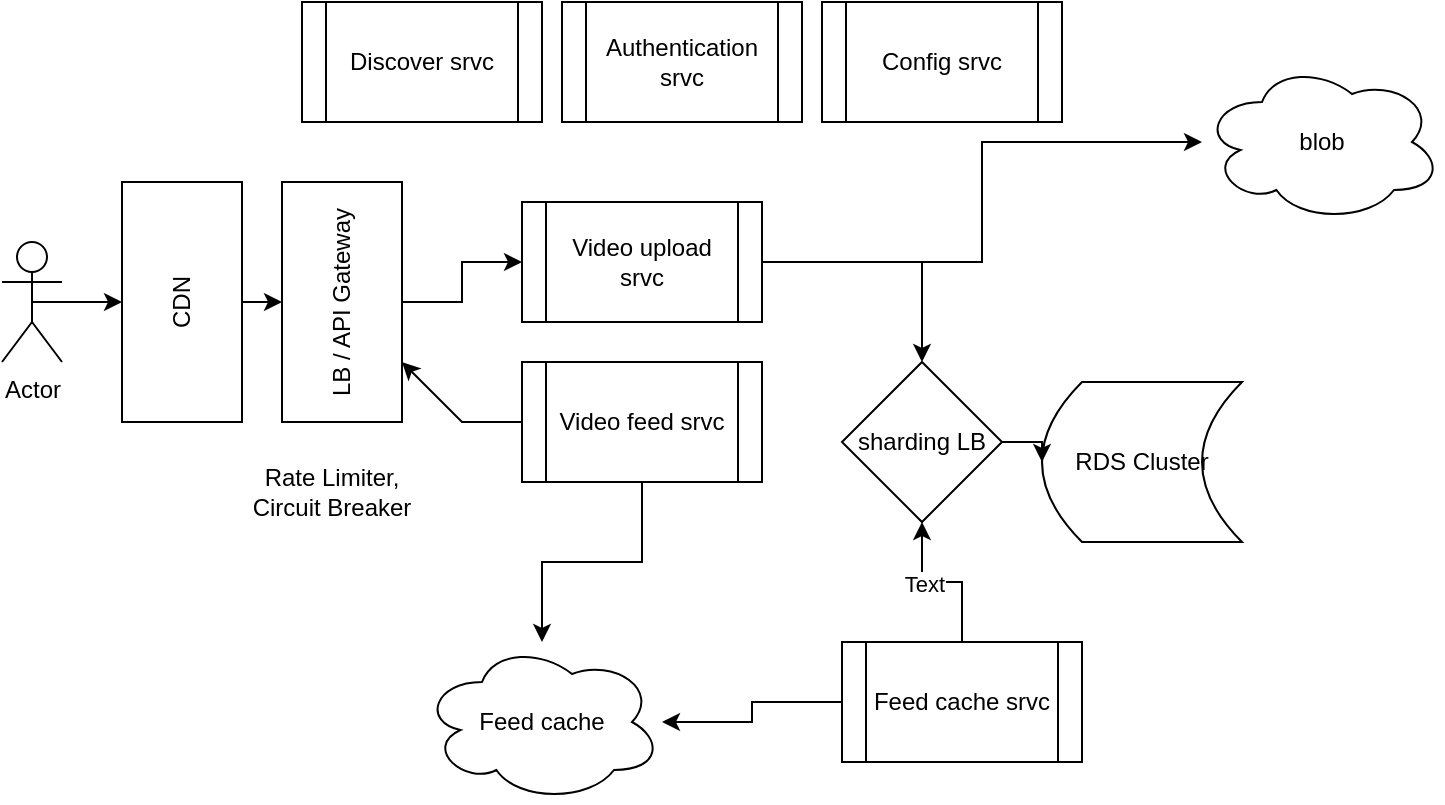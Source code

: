 <mxfile version="15.4.1" type="github">
  <diagram id="Fa5mXATX3_22J3xhCvRf" name="Page-1">
    <mxGraphModel dx="946" dy="646" grid="1" gridSize="10" guides="1" tooltips="1" connect="1" arrows="1" fold="1" page="1" pageScale="1" pageWidth="850" pageHeight="1100" math="0" shadow="0">
      <root>
        <mxCell id="0" />
        <mxCell id="1" parent="0" />
        <mxCell id="PuwEulNzS3LSbtrvml2o-24" value="" style="edgeStyle=orthogonalEdgeStyle;rounded=0;orthogonalLoop=1;jettySize=auto;html=1;" edge="1" parent="1" source="PuwEulNzS3LSbtrvml2o-2" target="PuwEulNzS3LSbtrvml2o-9">
          <mxGeometry relative="1" as="geometry" />
        </mxCell>
        <mxCell id="PuwEulNzS3LSbtrvml2o-2" value="LB / API Gateway" style="rounded=0;whiteSpace=wrap;html=1;rotation=-90;" vertex="1" parent="1">
          <mxGeometry x="160" y="180" width="120" height="60" as="geometry" />
        </mxCell>
        <mxCell id="PuwEulNzS3LSbtrvml2o-6" style="edgeStyle=orthogonalEdgeStyle;rounded=0;orthogonalLoop=1;jettySize=auto;html=1;exitX=0.5;exitY=0.5;exitDx=0;exitDy=0;exitPerimeter=0;entryX=0.5;entryY=0;entryDx=0;entryDy=0;" edge="1" parent="1" source="PuwEulNzS3LSbtrvml2o-3" target="PuwEulNzS3LSbtrvml2o-11">
          <mxGeometry relative="1" as="geometry" />
        </mxCell>
        <mxCell id="PuwEulNzS3LSbtrvml2o-3" value="Actor" style="shape=umlActor;verticalLabelPosition=bottom;verticalAlign=top;html=1;outlineConnect=0;" vertex="1" parent="1">
          <mxGeometry x="50" y="180" width="30" height="60" as="geometry" />
        </mxCell>
        <mxCell id="PuwEulNzS3LSbtrvml2o-7" value="Discover srvc" style="shape=process;whiteSpace=wrap;html=1;backgroundOutline=1;" vertex="1" parent="1">
          <mxGeometry x="200" y="60" width="120" height="60" as="geometry" />
        </mxCell>
        <mxCell id="PuwEulNzS3LSbtrvml2o-8" value="Config srvc" style="shape=process;whiteSpace=wrap;html=1;backgroundOutline=1;" vertex="1" parent="1">
          <mxGeometry x="460" y="60" width="120" height="60" as="geometry" />
        </mxCell>
        <mxCell id="PuwEulNzS3LSbtrvml2o-22" value="" style="edgeStyle=orthogonalEdgeStyle;rounded=0;orthogonalLoop=1;jettySize=auto;html=1;" edge="1" parent="1" source="PuwEulNzS3LSbtrvml2o-9" target="PuwEulNzS3LSbtrvml2o-21">
          <mxGeometry relative="1" as="geometry" />
        </mxCell>
        <mxCell id="PuwEulNzS3LSbtrvml2o-38" style="edgeStyle=orthogonalEdgeStyle;rounded=0;orthogonalLoop=1;jettySize=auto;html=1;" edge="1" parent="1" source="PuwEulNzS3LSbtrvml2o-9" target="PuwEulNzS3LSbtrvml2o-35">
          <mxGeometry relative="1" as="geometry" />
        </mxCell>
        <mxCell id="PuwEulNzS3LSbtrvml2o-9" value="Video upload srvc" style="shape=process;whiteSpace=wrap;html=1;backgroundOutline=1;" vertex="1" parent="1">
          <mxGeometry x="310" y="160" width="120" height="60" as="geometry" />
        </mxCell>
        <mxCell id="PuwEulNzS3LSbtrvml2o-10" value="Authentication srvc" style="shape=process;whiteSpace=wrap;html=1;backgroundOutline=1;" vertex="1" parent="1">
          <mxGeometry x="330" y="60" width="120" height="60" as="geometry" />
        </mxCell>
        <mxCell id="PuwEulNzS3LSbtrvml2o-18" value="" style="edgeStyle=orthogonalEdgeStyle;rounded=0;orthogonalLoop=1;jettySize=auto;html=1;" edge="1" parent="1" source="PuwEulNzS3LSbtrvml2o-11">
          <mxGeometry relative="1" as="geometry">
            <mxPoint x="190" y="210" as="targetPoint" />
          </mxGeometry>
        </mxCell>
        <mxCell id="PuwEulNzS3LSbtrvml2o-11" value="CDN" style="rounded=0;whiteSpace=wrap;html=1;rotation=-90;" vertex="1" parent="1">
          <mxGeometry x="80" y="180" width="120" height="60" as="geometry" />
        </mxCell>
        <mxCell id="PuwEulNzS3LSbtrvml2o-19" value="RDS Cluster" style="shape=dataStorage;whiteSpace=wrap;html=1;fixedSize=1;" vertex="1" parent="1">
          <mxGeometry x="570" y="250" width="100" height="80" as="geometry" />
        </mxCell>
        <mxCell id="PuwEulNzS3LSbtrvml2o-21" value="blob" style="ellipse;shape=cloud;whiteSpace=wrap;html=1;" vertex="1" parent="1">
          <mxGeometry x="650" y="90" width="120" height="80" as="geometry" />
        </mxCell>
        <mxCell id="PuwEulNzS3LSbtrvml2o-29" value="" style="edgeStyle=orthogonalEdgeStyle;rounded=0;orthogonalLoop=1;jettySize=auto;html=1;" edge="1" parent="1" source="PuwEulNzS3LSbtrvml2o-26" target="PuwEulNzS3LSbtrvml2o-28">
          <mxGeometry relative="1" as="geometry" />
        </mxCell>
        <mxCell id="PuwEulNzS3LSbtrvml2o-31" style="edgeStyle=orthogonalEdgeStyle;rounded=0;orthogonalLoop=1;jettySize=auto;html=1;" edge="1" parent="1" source="PuwEulNzS3LSbtrvml2o-26" target="PuwEulNzS3LSbtrvml2o-2">
          <mxGeometry relative="1" as="geometry">
            <Array as="points">
              <mxPoint x="280" y="270" />
            </Array>
          </mxGeometry>
        </mxCell>
        <mxCell id="PuwEulNzS3LSbtrvml2o-26" value="Video feed srvc" style="shape=process;whiteSpace=wrap;html=1;backgroundOutline=1;" vertex="1" parent="1">
          <mxGeometry x="310" y="240" width="120" height="60" as="geometry" />
        </mxCell>
        <mxCell id="PuwEulNzS3LSbtrvml2o-28" value="Feed cache" style="ellipse;shape=cloud;whiteSpace=wrap;html=1;" vertex="1" parent="1">
          <mxGeometry x="260" y="380" width="120" height="80" as="geometry" />
        </mxCell>
        <mxCell id="PuwEulNzS3LSbtrvml2o-33" value="" style="edgeStyle=orthogonalEdgeStyle;rounded=0;orthogonalLoop=1;jettySize=auto;html=1;" edge="1" parent="1" source="PuwEulNzS3LSbtrvml2o-30" target="PuwEulNzS3LSbtrvml2o-28">
          <mxGeometry relative="1" as="geometry" />
        </mxCell>
        <mxCell id="PuwEulNzS3LSbtrvml2o-34" style="edgeStyle=orthogonalEdgeStyle;rounded=0;orthogonalLoop=1;jettySize=auto;html=1;" edge="1" parent="1" source="PuwEulNzS3LSbtrvml2o-30" target="PuwEulNzS3LSbtrvml2o-35">
          <mxGeometry relative="1" as="geometry" />
        </mxCell>
        <mxCell id="PuwEulNzS3LSbtrvml2o-36" value="Text" style="edgeLabel;html=1;align=center;verticalAlign=middle;resizable=0;points=[];" vertex="1" connectable="0" parent="PuwEulNzS3LSbtrvml2o-34">
          <mxGeometry x="0.229" y="1" relative="1" as="geometry">
            <mxPoint as="offset" />
          </mxGeometry>
        </mxCell>
        <mxCell id="PuwEulNzS3LSbtrvml2o-30" value="Feed cache srvc" style="shape=process;whiteSpace=wrap;html=1;backgroundOutline=1;" vertex="1" parent="1">
          <mxGeometry x="470" y="380" width="120" height="60" as="geometry" />
        </mxCell>
        <mxCell id="PuwEulNzS3LSbtrvml2o-32" value="Rate Limiter,&lt;br&gt;Circuit Breaker" style="text;html=1;strokeColor=none;fillColor=none;align=center;verticalAlign=middle;whiteSpace=wrap;rounded=0;" vertex="1" parent="1">
          <mxGeometry x="170" y="260" width="90" height="90" as="geometry" />
        </mxCell>
        <mxCell id="PuwEulNzS3LSbtrvml2o-39" value="" style="edgeStyle=orthogonalEdgeStyle;rounded=0;orthogonalLoop=1;jettySize=auto;html=1;" edge="1" parent="1" source="PuwEulNzS3LSbtrvml2o-35" target="PuwEulNzS3LSbtrvml2o-19">
          <mxGeometry relative="1" as="geometry" />
        </mxCell>
        <mxCell id="PuwEulNzS3LSbtrvml2o-35" value="sharding LB" style="rhombus;whiteSpace=wrap;html=1;" vertex="1" parent="1">
          <mxGeometry x="470" y="240" width="80" height="80" as="geometry" />
        </mxCell>
      </root>
    </mxGraphModel>
  </diagram>
</mxfile>

